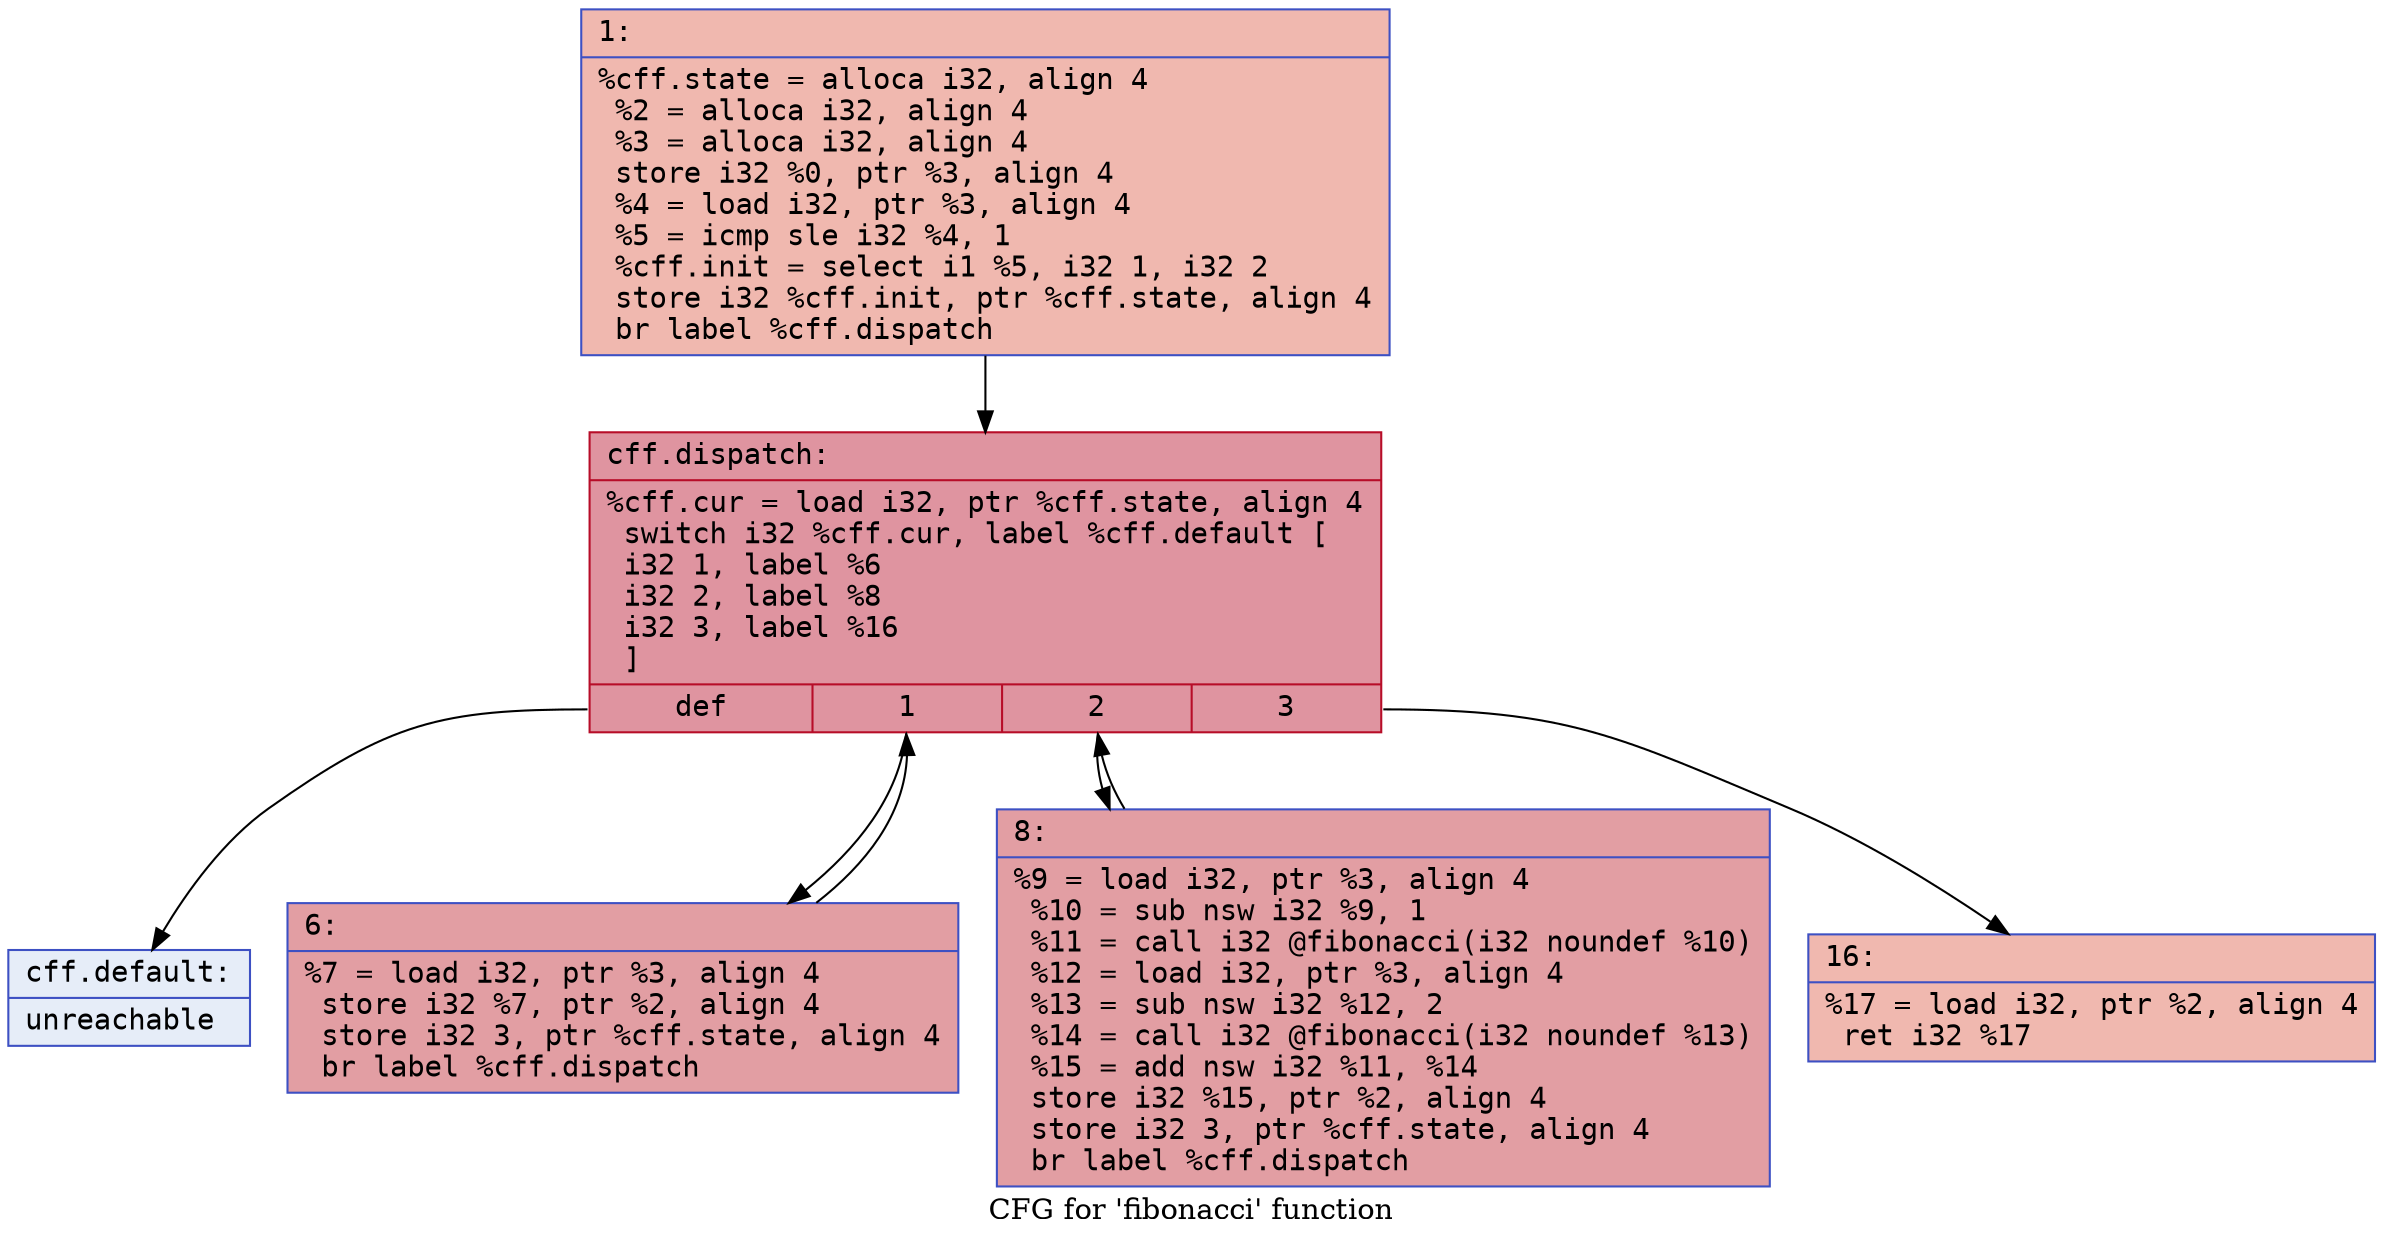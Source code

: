digraph "CFG for 'fibonacci' function" {
	label="CFG for 'fibonacci' function";

	Node0x5dd871445a30 [shape=record,color="#3d50c3ff", style=filled, fillcolor="#dc5d4a70" fontname="Courier",label="{1:\l|  %cff.state = alloca i32, align 4\l  %2 = alloca i32, align 4\l  %3 = alloca i32, align 4\l  store i32 %0, ptr %3, align 4\l  %4 = load i32, ptr %3, align 4\l  %5 = icmp sle i32 %4, 1\l  %cff.init = select i1 %5, i32 1, i32 2\l  store i32 %cff.init, ptr %cff.state, align 4\l  br label %cff.dispatch\l}"];
	Node0x5dd871445a30 -> Node0x5dd871458e30;
	Node0x5dd871445cb0 [shape=record,color="#3d50c3ff", style=filled, fillcolor="#be242e70" fontname="Courier",label="{6:\l|  %7 = load i32, ptr %3, align 4\l  store i32 %7, ptr %2, align 4\l  store i32 3, ptr %cff.state, align 4\l  br label %cff.dispatch\l}"];
	Node0x5dd871445cb0 -> Node0x5dd871458e30;
	Node0x5dd871445d10 [shape=record,color="#3d50c3ff", style=filled, fillcolor="#be242e70" fontname="Courier",label="{8:\l|  %9 = load i32, ptr %3, align 4\l  %10 = sub nsw i32 %9, 1\l  %11 = call i32 @fibonacci(i32 noundef %10)\l  %12 = load i32, ptr %3, align 4\l  %13 = sub nsw i32 %12, 2\l  %14 = call i32 @fibonacci(i32 noundef %13)\l  %15 = add nsw i32 %11, %14\l  store i32 %15, ptr %2, align 4\l  store i32 3, ptr %cff.state, align 4\l  br label %cff.dispatch\l}"];
	Node0x5dd871445d10 -> Node0x5dd871458e30;
	Node0x5dd871445f40 [shape=record,color="#3d50c3ff", style=filled, fillcolor="#dc5d4a70" fontname="Courier",label="{16:\l|  %17 = load i32, ptr %2, align 4\l  ret i32 %17\l}"];
	Node0x5dd871458e30 [shape=record,color="#b70d28ff", style=filled, fillcolor="#b70d2870" fontname="Courier",label="{cff.dispatch:\l|  %cff.cur = load i32, ptr %cff.state, align 4\l  switch i32 %cff.cur, label %cff.default [\l    i32 1, label %6\l    i32 2, label %8\l    i32 3, label %16\l  ]\l|{<s0>def|<s1>1|<s2>2|<s3>3}}"];
	Node0x5dd871458e30:s0 -> Node0x5dd871458ec0;
	Node0x5dd871458e30:s1 -> Node0x5dd871445cb0;
	Node0x5dd871458e30:s2 -> Node0x5dd871445d10;
	Node0x5dd871458e30:s3 -> Node0x5dd871445f40;
	Node0x5dd871458ec0 [shape=record,color="#3d50c3ff", style=filled, fillcolor="#c7d7f070" fontname="Courier",label="{cff.default:\l|  unreachable\l}"];
}
